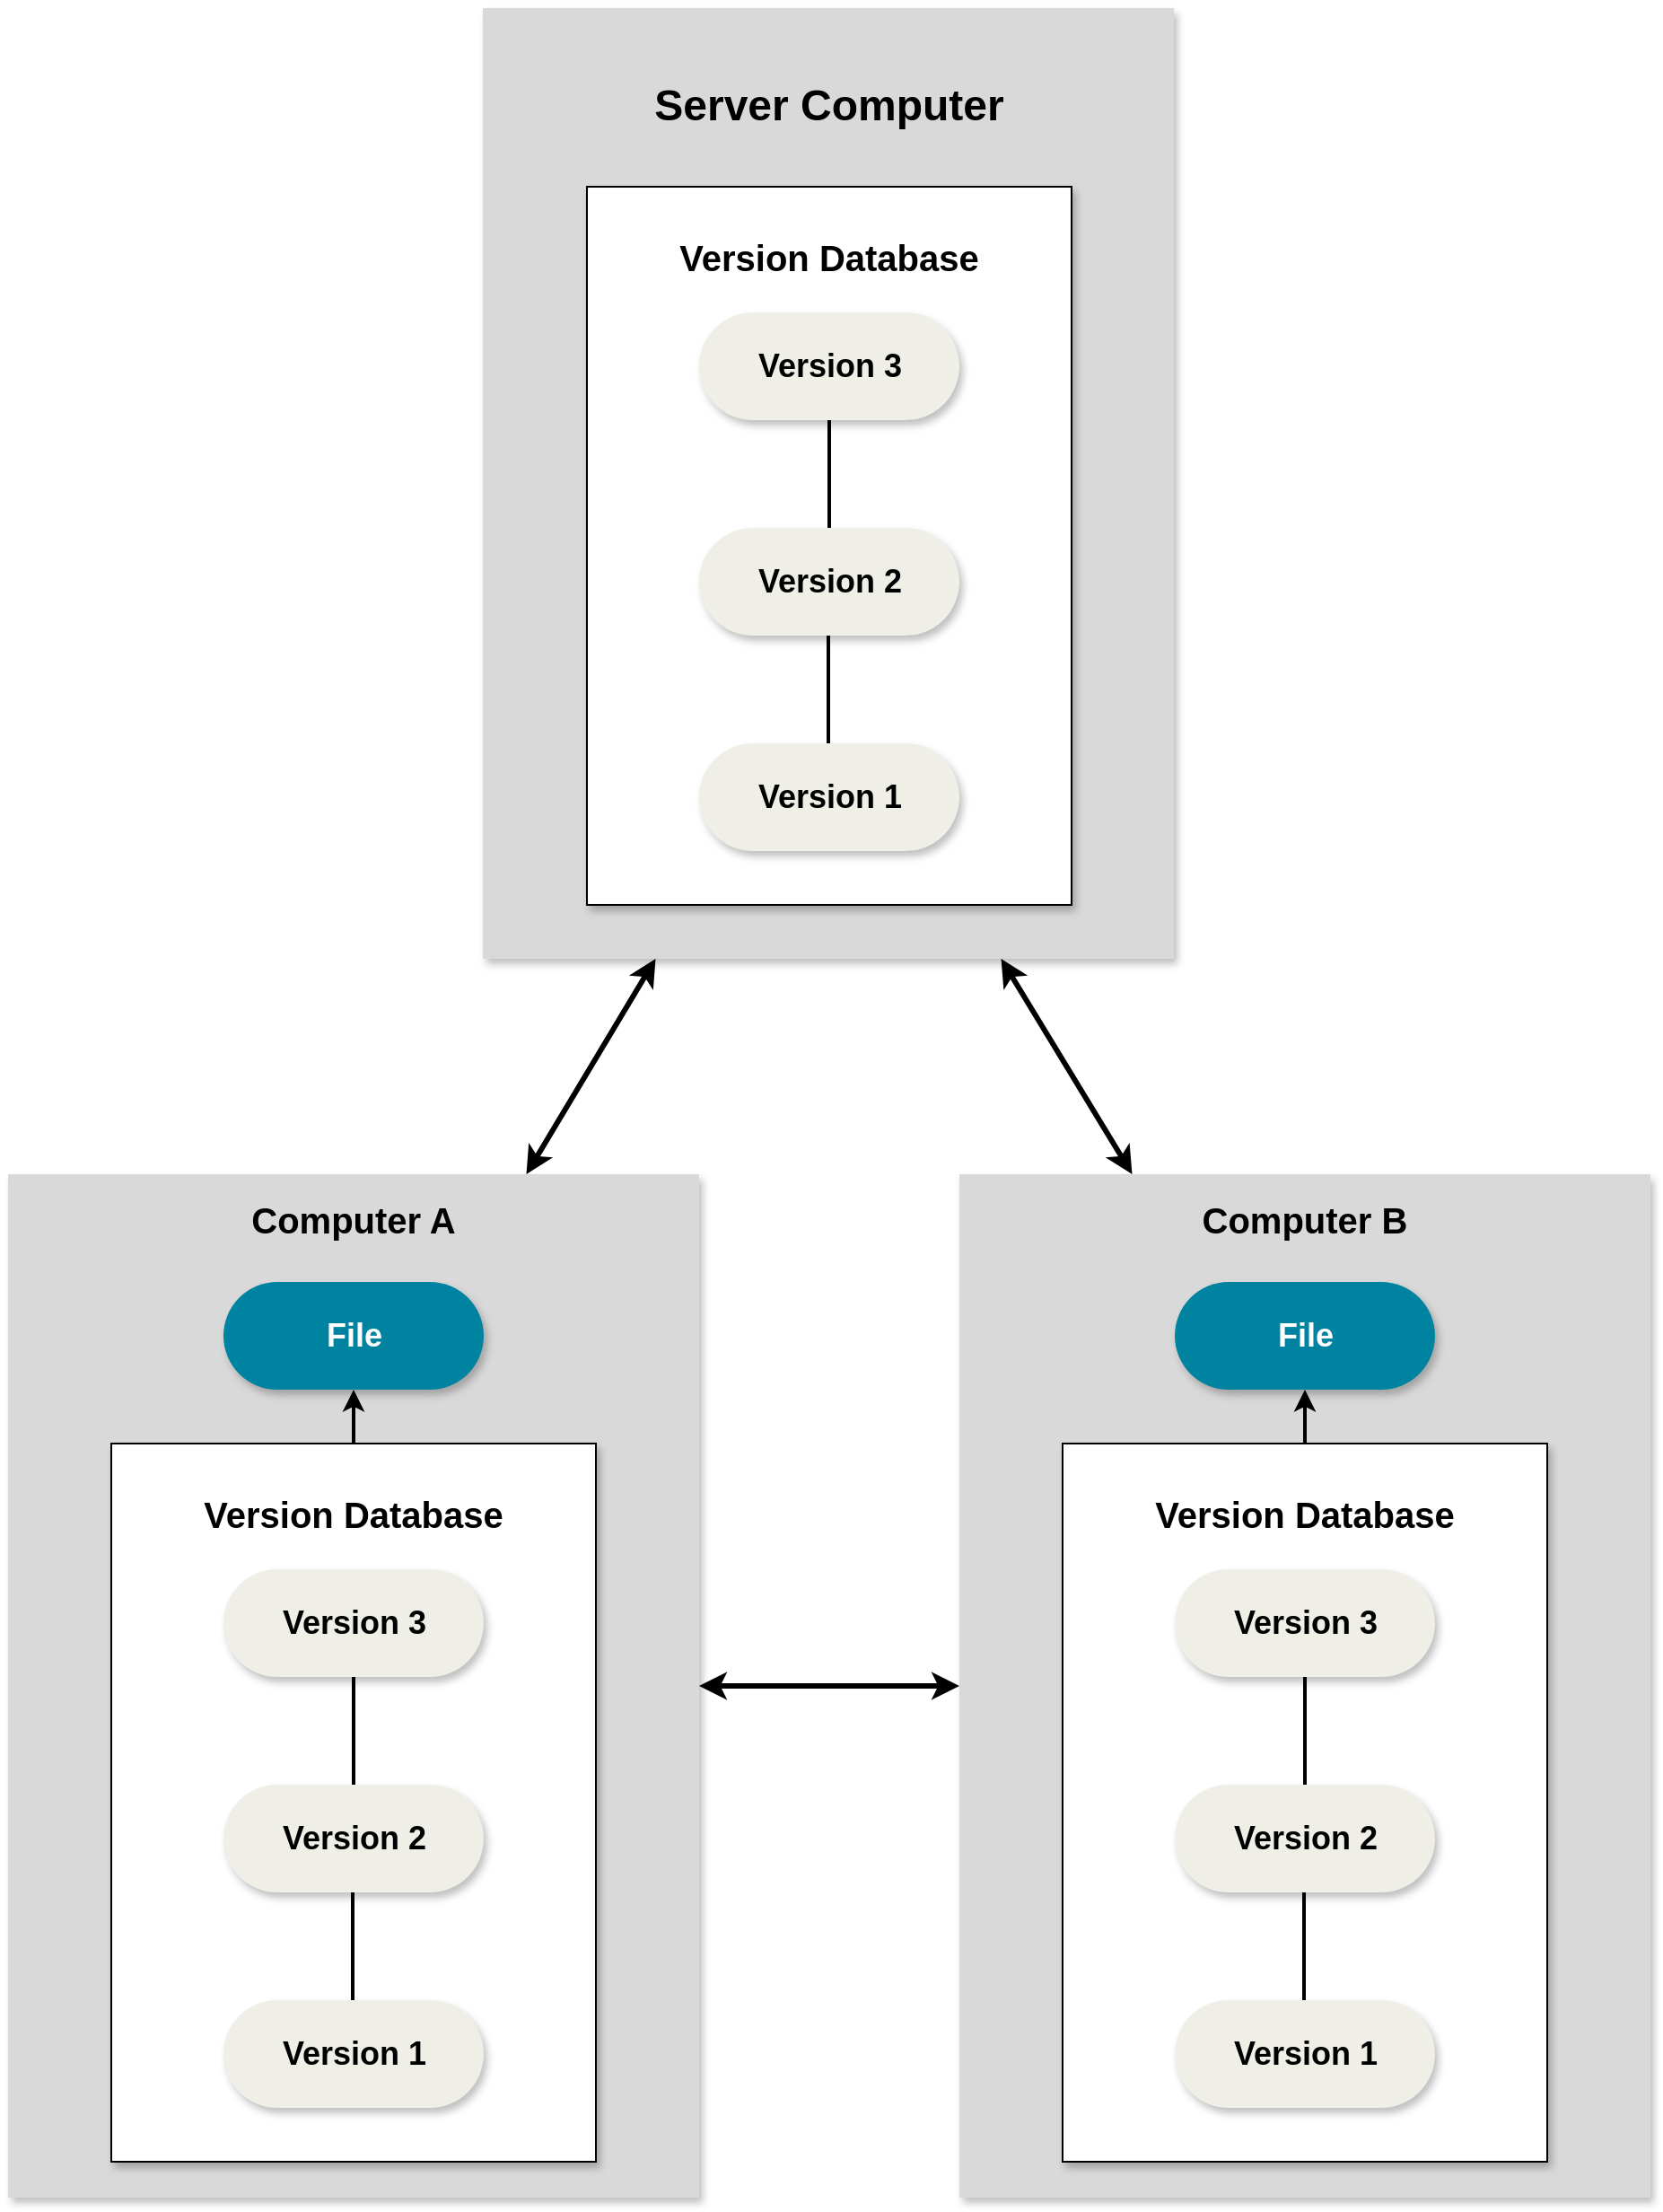 <mxfile version="21.2.1" type="device">
  <diagram name="第 1 页" id="VzOM6tZm2yKVZDnpSubA">
    <mxGraphModel dx="1633" dy="1053" grid="1" gridSize="10" guides="1" tooltips="1" connect="1" arrows="1" fold="1" page="1" pageScale="1" pageWidth="827" pageHeight="1169" math="1" shadow="0">
      <root>
        <mxCell id="0" />
        <mxCell id="1" parent="0" />
        <mxCell id="Jdswm7WoJq3cbHBuh6Mm-4" value="" style="rounded=0;whiteSpace=wrap;html=1;fillColor=#D9D9D9;strokeColor=none;shadow=1;" parent="1" vertex="1">
          <mxGeometry x="275" y="40.5" width="385" height="529.5" as="geometry" />
        </mxCell>
        <mxCell id="2ntxhKf0hX77mnbHuh0h-2" value="&lt;font style=&quot;font-size: 24px;&quot;&gt;&lt;b&gt;Server Computer&lt;/b&gt;&lt;/font&gt;" style="text;html=1;strokeColor=none;fillColor=none;align=center;verticalAlign=middle;whiteSpace=wrap;rounded=0;shadow=1;" parent="1" vertex="1">
          <mxGeometry x="353" y="80" width="230" height="30" as="geometry" />
        </mxCell>
        <mxCell id="2ntxhKf0hX77mnbHuh0h-3" value="" style="rounded=0;whiteSpace=wrap;html=1;shadow=1;" parent="1" vertex="1">
          <mxGeometry x="333" y="140" width="270" height="400" as="geometry" />
        </mxCell>
        <mxCell id="2ntxhKf0hX77mnbHuh0h-4" value="&lt;font size=&quot;1&quot; style=&quot;&quot;&gt;&lt;b style=&quot;font-size: 20px;&quot;&gt;Version Database&lt;/b&gt;&lt;/font&gt;" style="text;html=1;strokeColor=none;fillColor=none;align=center;verticalAlign=middle;whiteSpace=wrap;rounded=0;shadow=1;" parent="1" vertex="1">
          <mxGeometry x="353" y="163.5" width="230" height="30" as="geometry" />
        </mxCell>
        <mxCell id="2ntxhKf0hX77mnbHuh0h-5" value="&lt;font style=&quot;font-size: 18px;&quot;&gt;&lt;b&gt;Version 3&lt;/b&gt;&lt;/font&gt;" style="rounded=1;whiteSpace=wrap;html=1;strokeColor=none;fillColor=#efeee7;arcSize=50;shadow=1;" parent="1" vertex="1">
          <mxGeometry x="395.5" y="210" width="145" height="60" as="geometry" />
        </mxCell>
        <mxCell id="2ntxhKf0hX77mnbHuh0h-6" value="&lt;font style=&quot;font-size: 18px;&quot;&gt;&lt;b&gt;Version 2&lt;/b&gt;&lt;/font&gt;" style="rounded=1;whiteSpace=wrap;html=1;strokeColor=none;fillColor=#efeee7;arcSize=50;shadow=1;" parent="1" vertex="1">
          <mxGeometry x="395.5" y="330" width="145" height="60" as="geometry" />
        </mxCell>
        <mxCell id="2ntxhKf0hX77mnbHuh0h-7" value="&lt;font style=&quot;font-size: 18px;&quot;&gt;&lt;b&gt;Version 1&lt;/b&gt;&lt;/font&gt;" style="rounded=1;whiteSpace=wrap;html=1;strokeColor=none;fillColor=#efeee7;arcSize=50;shadow=1;" parent="1" vertex="1">
          <mxGeometry x="395.5" y="450" width="145" height="60" as="geometry" />
        </mxCell>
        <mxCell id="2ntxhKf0hX77mnbHuh0h-8" value="" style="endArrow=none;html=1;rounded=0;entryX=0.5;entryY=1;entryDx=0;entryDy=0;strokeWidth=2;" parent="1" source="2ntxhKf0hX77mnbHuh0h-6" target="2ntxhKf0hX77mnbHuh0h-5" edge="1">
          <mxGeometry width="50" height="50" relative="1" as="geometry">
            <mxPoint x="293" y="300" as="sourcePoint" />
            <mxPoint x="343" y="250" as="targetPoint" />
          </mxGeometry>
        </mxCell>
        <mxCell id="2ntxhKf0hX77mnbHuh0h-9" value="" style="endArrow=none;html=1;rounded=0;entryX=0.5;entryY=1;entryDx=0;entryDy=0;strokeWidth=2;" parent="1" edge="1">
          <mxGeometry width="50" height="50" relative="1" as="geometry">
            <mxPoint x="467.5" y="450" as="sourcePoint" />
            <mxPoint x="467.5" y="390" as="targetPoint" />
          </mxGeometry>
        </mxCell>
        <mxCell id="6OWFFxO2KNZQ4GzW-CRu-28" value="" style="group" vertex="1" connectable="0" parent="1">
          <mxGeometry x="10.5" y="690" width="385" height="570" as="geometry" />
        </mxCell>
        <mxCell id="6OWFFxO2KNZQ4GzW-CRu-15" value="" style="rounded=0;whiteSpace=wrap;html=1;fillColor=#D9D9D9;strokeColor=none;shadow=1;" vertex="1" parent="6OWFFxO2KNZQ4GzW-CRu-28">
          <mxGeometry width="385" height="570" as="geometry" />
        </mxCell>
        <mxCell id="Jdswm7WoJq3cbHBuh6Mm-2" value="&lt;font color=&quot;#ffffff&quot; style=&quot;font-size: 18px;&quot;&gt;&lt;b&gt;File&lt;/b&gt;&lt;/font&gt;" style="rounded=1;whiteSpace=wrap;html=1;strokeColor=none;fillColor=#0083a0;arcSize=50;shadow=1;" parent="6OWFFxO2KNZQ4GzW-CRu-28" vertex="1">
          <mxGeometry x="120" y="60" width="145" height="60" as="geometry" />
        </mxCell>
        <mxCell id="Jdswm7WoJq3cbHBuh6Mm-3" value="&lt;font size=&quot;1&quot; style=&quot;&quot;&gt;&lt;b style=&quot;font-size: 20px;&quot;&gt;Computer A&lt;/b&gt;&lt;/font&gt;" style="text;html=1;strokeColor=none;fillColor=none;align=center;verticalAlign=middle;whiteSpace=wrap;rounded=0;shadow=1;" parent="6OWFFxO2KNZQ4GzW-CRu-28" vertex="1">
          <mxGeometry x="77.5" y="10" width="230" height="30" as="geometry" />
        </mxCell>
        <mxCell id="6OWFFxO2KNZQ4GzW-CRu-24" value="" style="group" vertex="1" connectable="0" parent="6OWFFxO2KNZQ4GzW-CRu-28">
          <mxGeometry x="57.5" y="150" width="270" height="400" as="geometry" />
        </mxCell>
        <mxCell id="6OWFFxO2KNZQ4GzW-CRu-17" value="" style="rounded=0;whiteSpace=wrap;html=1;shadow=1;" vertex="1" parent="6OWFFxO2KNZQ4GzW-CRu-24">
          <mxGeometry width="270" height="400" as="geometry" />
        </mxCell>
        <mxCell id="6OWFFxO2KNZQ4GzW-CRu-18" value="&lt;font size=&quot;1&quot; style=&quot;&quot;&gt;&lt;b style=&quot;font-size: 20px;&quot;&gt;Version Database&lt;/b&gt;&lt;/font&gt;" style="text;html=1;strokeColor=none;fillColor=none;align=center;verticalAlign=middle;whiteSpace=wrap;rounded=0;shadow=1;" vertex="1" parent="6OWFFxO2KNZQ4GzW-CRu-24">
          <mxGeometry x="20" y="23.5" width="230" height="30" as="geometry" />
        </mxCell>
        <mxCell id="6OWFFxO2KNZQ4GzW-CRu-19" value="&lt;font style=&quot;font-size: 18px;&quot;&gt;&lt;b&gt;Version 3&lt;/b&gt;&lt;/font&gt;" style="rounded=1;whiteSpace=wrap;html=1;strokeColor=none;fillColor=#efeee7;arcSize=50;shadow=1;" vertex="1" parent="6OWFFxO2KNZQ4GzW-CRu-24">
          <mxGeometry x="62.5" y="70" width="145" height="60" as="geometry" />
        </mxCell>
        <mxCell id="6OWFFxO2KNZQ4GzW-CRu-20" value="&lt;font style=&quot;font-size: 18px;&quot;&gt;&lt;b&gt;Version 2&lt;/b&gt;&lt;/font&gt;" style="rounded=1;whiteSpace=wrap;html=1;strokeColor=none;fillColor=#efeee7;arcSize=50;shadow=1;" vertex="1" parent="6OWFFxO2KNZQ4GzW-CRu-24">
          <mxGeometry x="62.5" y="190" width="145" height="60" as="geometry" />
        </mxCell>
        <mxCell id="6OWFFxO2KNZQ4GzW-CRu-21" value="&lt;font style=&quot;font-size: 18px;&quot;&gt;&lt;b&gt;Version 1&lt;/b&gt;&lt;/font&gt;" style="rounded=1;whiteSpace=wrap;html=1;strokeColor=none;fillColor=#efeee7;arcSize=50;shadow=1;" vertex="1" parent="6OWFFxO2KNZQ4GzW-CRu-24">
          <mxGeometry x="62.5" y="310" width="145" height="60" as="geometry" />
        </mxCell>
        <mxCell id="6OWFFxO2KNZQ4GzW-CRu-22" value="" style="endArrow=none;html=1;rounded=0;entryX=0.5;entryY=1;entryDx=0;entryDy=0;strokeWidth=2;" edge="1" parent="6OWFFxO2KNZQ4GzW-CRu-24" source="6OWFFxO2KNZQ4GzW-CRu-20" target="6OWFFxO2KNZQ4GzW-CRu-19">
          <mxGeometry width="50" height="50" relative="1" as="geometry">
            <mxPoint x="-40" y="160" as="sourcePoint" />
            <mxPoint x="10" y="110" as="targetPoint" />
          </mxGeometry>
        </mxCell>
        <mxCell id="6OWFFxO2KNZQ4GzW-CRu-23" value="" style="endArrow=none;html=1;rounded=0;entryX=0.5;entryY=1;entryDx=0;entryDy=0;strokeWidth=2;" edge="1" parent="6OWFFxO2KNZQ4GzW-CRu-24">
          <mxGeometry width="50" height="50" relative="1" as="geometry">
            <mxPoint x="134.5" y="310" as="sourcePoint" />
            <mxPoint x="134.5" y="250" as="targetPoint" />
          </mxGeometry>
        </mxCell>
        <mxCell id="6OWFFxO2KNZQ4GzW-CRu-26" style="edgeStyle=orthogonalEdgeStyle;rounded=0;orthogonalLoop=1;jettySize=auto;html=1;exitX=0.5;exitY=0;exitDx=0;exitDy=0;strokeWidth=2;" edge="1" parent="6OWFFxO2KNZQ4GzW-CRu-28" source="6OWFFxO2KNZQ4GzW-CRu-17" target="Jdswm7WoJq3cbHBuh6Mm-2">
          <mxGeometry relative="1" as="geometry" />
        </mxCell>
        <mxCell id="6OWFFxO2KNZQ4GzW-CRu-30" value="" style="group" vertex="1" connectable="0" parent="1">
          <mxGeometry x="540.5" y="690" width="385" height="570" as="geometry" />
        </mxCell>
        <mxCell id="6OWFFxO2KNZQ4GzW-CRu-31" value="" style="rounded=0;whiteSpace=wrap;html=1;fillColor=#D9D9D9;strokeColor=none;shadow=1;" vertex="1" parent="6OWFFxO2KNZQ4GzW-CRu-30">
          <mxGeometry width="385" height="570" as="geometry" />
        </mxCell>
        <mxCell id="6OWFFxO2KNZQ4GzW-CRu-32" value="&lt;font color=&quot;#ffffff&quot; style=&quot;font-size: 18px;&quot;&gt;&lt;b&gt;File&lt;/b&gt;&lt;/font&gt;" style="rounded=1;whiteSpace=wrap;html=1;strokeColor=none;fillColor=#0083a0;arcSize=50;shadow=1;" vertex="1" parent="6OWFFxO2KNZQ4GzW-CRu-30">
          <mxGeometry x="120" y="60" width="145" height="60" as="geometry" />
        </mxCell>
        <mxCell id="6OWFFxO2KNZQ4GzW-CRu-33" value="&lt;font size=&quot;1&quot; style=&quot;&quot;&gt;&lt;b style=&quot;font-size: 20px;&quot;&gt;Computer B&lt;/b&gt;&lt;/font&gt;" style="text;html=1;strokeColor=none;fillColor=none;align=center;verticalAlign=middle;whiteSpace=wrap;rounded=0;shadow=1;" vertex="1" parent="6OWFFxO2KNZQ4GzW-CRu-30">
          <mxGeometry x="77.5" y="10" width="230" height="30" as="geometry" />
        </mxCell>
        <mxCell id="6OWFFxO2KNZQ4GzW-CRu-34" value="" style="group" vertex="1" connectable="0" parent="6OWFFxO2KNZQ4GzW-CRu-30">
          <mxGeometry x="57.5" y="150" width="270" height="400" as="geometry" />
        </mxCell>
        <mxCell id="6OWFFxO2KNZQ4GzW-CRu-35" value="" style="rounded=0;whiteSpace=wrap;html=1;shadow=1;" vertex="1" parent="6OWFFxO2KNZQ4GzW-CRu-34">
          <mxGeometry width="270" height="400" as="geometry" />
        </mxCell>
        <mxCell id="6OWFFxO2KNZQ4GzW-CRu-36" value="&lt;font size=&quot;1&quot; style=&quot;&quot;&gt;&lt;b style=&quot;font-size: 20px;&quot;&gt;Version Database&lt;/b&gt;&lt;/font&gt;" style="text;html=1;strokeColor=none;fillColor=none;align=center;verticalAlign=middle;whiteSpace=wrap;rounded=0;shadow=1;" vertex="1" parent="6OWFFxO2KNZQ4GzW-CRu-34">
          <mxGeometry x="20" y="23.5" width="230" height="30" as="geometry" />
        </mxCell>
        <mxCell id="6OWFFxO2KNZQ4GzW-CRu-37" value="&lt;font style=&quot;font-size: 18px;&quot;&gt;&lt;b&gt;Version 3&lt;/b&gt;&lt;/font&gt;" style="rounded=1;whiteSpace=wrap;html=1;strokeColor=none;fillColor=#efeee7;arcSize=50;shadow=1;" vertex="1" parent="6OWFFxO2KNZQ4GzW-CRu-34">
          <mxGeometry x="62.5" y="70" width="145" height="60" as="geometry" />
        </mxCell>
        <mxCell id="6OWFFxO2KNZQ4GzW-CRu-38" value="&lt;font style=&quot;font-size: 18px;&quot;&gt;&lt;b&gt;Version 2&lt;/b&gt;&lt;/font&gt;" style="rounded=1;whiteSpace=wrap;html=1;strokeColor=none;fillColor=#efeee7;arcSize=50;shadow=1;" vertex="1" parent="6OWFFxO2KNZQ4GzW-CRu-34">
          <mxGeometry x="62.5" y="190" width="145" height="60" as="geometry" />
        </mxCell>
        <mxCell id="6OWFFxO2KNZQ4GzW-CRu-39" value="&lt;font style=&quot;font-size: 18px;&quot;&gt;&lt;b&gt;Version 1&lt;/b&gt;&lt;/font&gt;" style="rounded=1;whiteSpace=wrap;html=1;strokeColor=none;fillColor=#efeee7;arcSize=50;shadow=1;" vertex="1" parent="6OWFFxO2KNZQ4GzW-CRu-34">
          <mxGeometry x="62.5" y="310" width="145" height="60" as="geometry" />
        </mxCell>
        <mxCell id="6OWFFxO2KNZQ4GzW-CRu-40" value="" style="endArrow=none;html=1;rounded=0;entryX=0.5;entryY=1;entryDx=0;entryDy=0;strokeWidth=2;" edge="1" parent="6OWFFxO2KNZQ4GzW-CRu-34" source="6OWFFxO2KNZQ4GzW-CRu-38" target="6OWFFxO2KNZQ4GzW-CRu-37">
          <mxGeometry width="50" height="50" relative="1" as="geometry">
            <mxPoint x="-40" y="160" as="sourcePoint" />
            <mxPoint x="10" y="110" as="targetPoint" />
          </mxGeometry>
        </mxCell>
        <mxCell id="6OWFFxO2KNZQ4GzW-CRu-41" value="" style="endArrow=none;html=1;rounded=0;entryX=0.5;entryY=1;entryDx=0;entryDy=0;strokeWidth=2;" edge="1" parent="6OWFFxO2KNZQ4GzW-CRu-34">
          <mxGeometry width="50" height="50" relative="1" as="geometry">
            <mxPoint x="134.5" y="310" as="sourcePoint" />
            <mxPoint x="134.5" y="250" as="targetPoint" />
          </mxGeometry>
        </mxCell>
        <mxCell id="6OWFFxO2KNZQ4GzW-CRu-42" style="edgeStyle=orthogonalEdgeStyle;rounded=0;orthogonalLoop=1;jettySize=auto;html=1;exitX=0.5;exitY=0;exitDx=0;exitDy=0;strokeWidth=2;" edge="1" parent="6OWFFxO2KNZQ4GzW-CRu-30" source="6OWFFxO2KNZQ4GzW-CRu-35" target="6OWFFxO2KNZQ4GzW-CRu-32">
          <mxGeometry relative="1" as="geometry" />
        </mxCell>
        <mxCell id="6OWFFxO2KNZQ4GzW-CRu-44" value="" style="endArrow=classic;startArrow=classic;html=1;rounded=0;entryX=0.25;entryY=1;entryDx=0;entryDy=0;exitX=0.75;exitY=0;exitDx=0;exitDy=0;strokeWidth=3;" edge="1" parent="1" source="6OWFFxO2KNZQ4GzW-CRu-15" target="Jdswm7WoJq3cbHBuh6Mm-4">
          <mxGeometry width="50" height="50" relative="1" as="geometry">
            <mxPoint x="230" y="780" as="sourcePoint" />
            <mxPoint x="280" y="730" as="targetPoint" />
          </mxGeometry>
        </mxCell>
        <mxCell id="6OWFFxO2KNZQ4GzW-CRu-45" value="" style="endArrow=classic;startArrow=classic;html=1;rounded=0;exitX=0.25;exitY=0;exitDx=0;exitDy=0;strokeWidth=3;entryX=0.75;entryY=1;entryDx=0;entryDy=0;" edge="1" parent="1" source="6OWFFxO2KNZQ4GzW-CRu-31" target="Jdswm7WoJq3cbHBuh6Mm-4">
          <mxGeometry width="50" height="50" relative="1" as="geometry">
            <mxPoint x="328" y="710" as="sourcePoint" />
            <mxPoint x="560" y="580" as="targetPoint" />
          </mxGeometry>
        </mxCell>
        <mxCell id="6OWFFxO2KNZQ4GzW-CRu-46" value="" style="endArrow=classic;startArrow=classic;html=1;rounded=0;entryX=0;entryY=0.5;entryDx=0;entryDy=0;exitX=1;exitY=0.5;exitDx=0;exitDy=0;strokeWidth=3;" edge="1" parent="1" source="6OWFFxO2KNZQ4GzW-CRu-15" target="6OWFFxO2KNZQ4GzW-CRu-31">
          <mxGeometry width="50" height="50" relative="1" as="geometry">
            <mxPoint x="338" y="720" as="sourcePoint" />
            <mxPoint x="391" y="590" as="targetPoint" />
          </mxGeometry>
        </mxCell>
      </root>
    </mxGraphModel>
  </diagram>
</mxfile>
